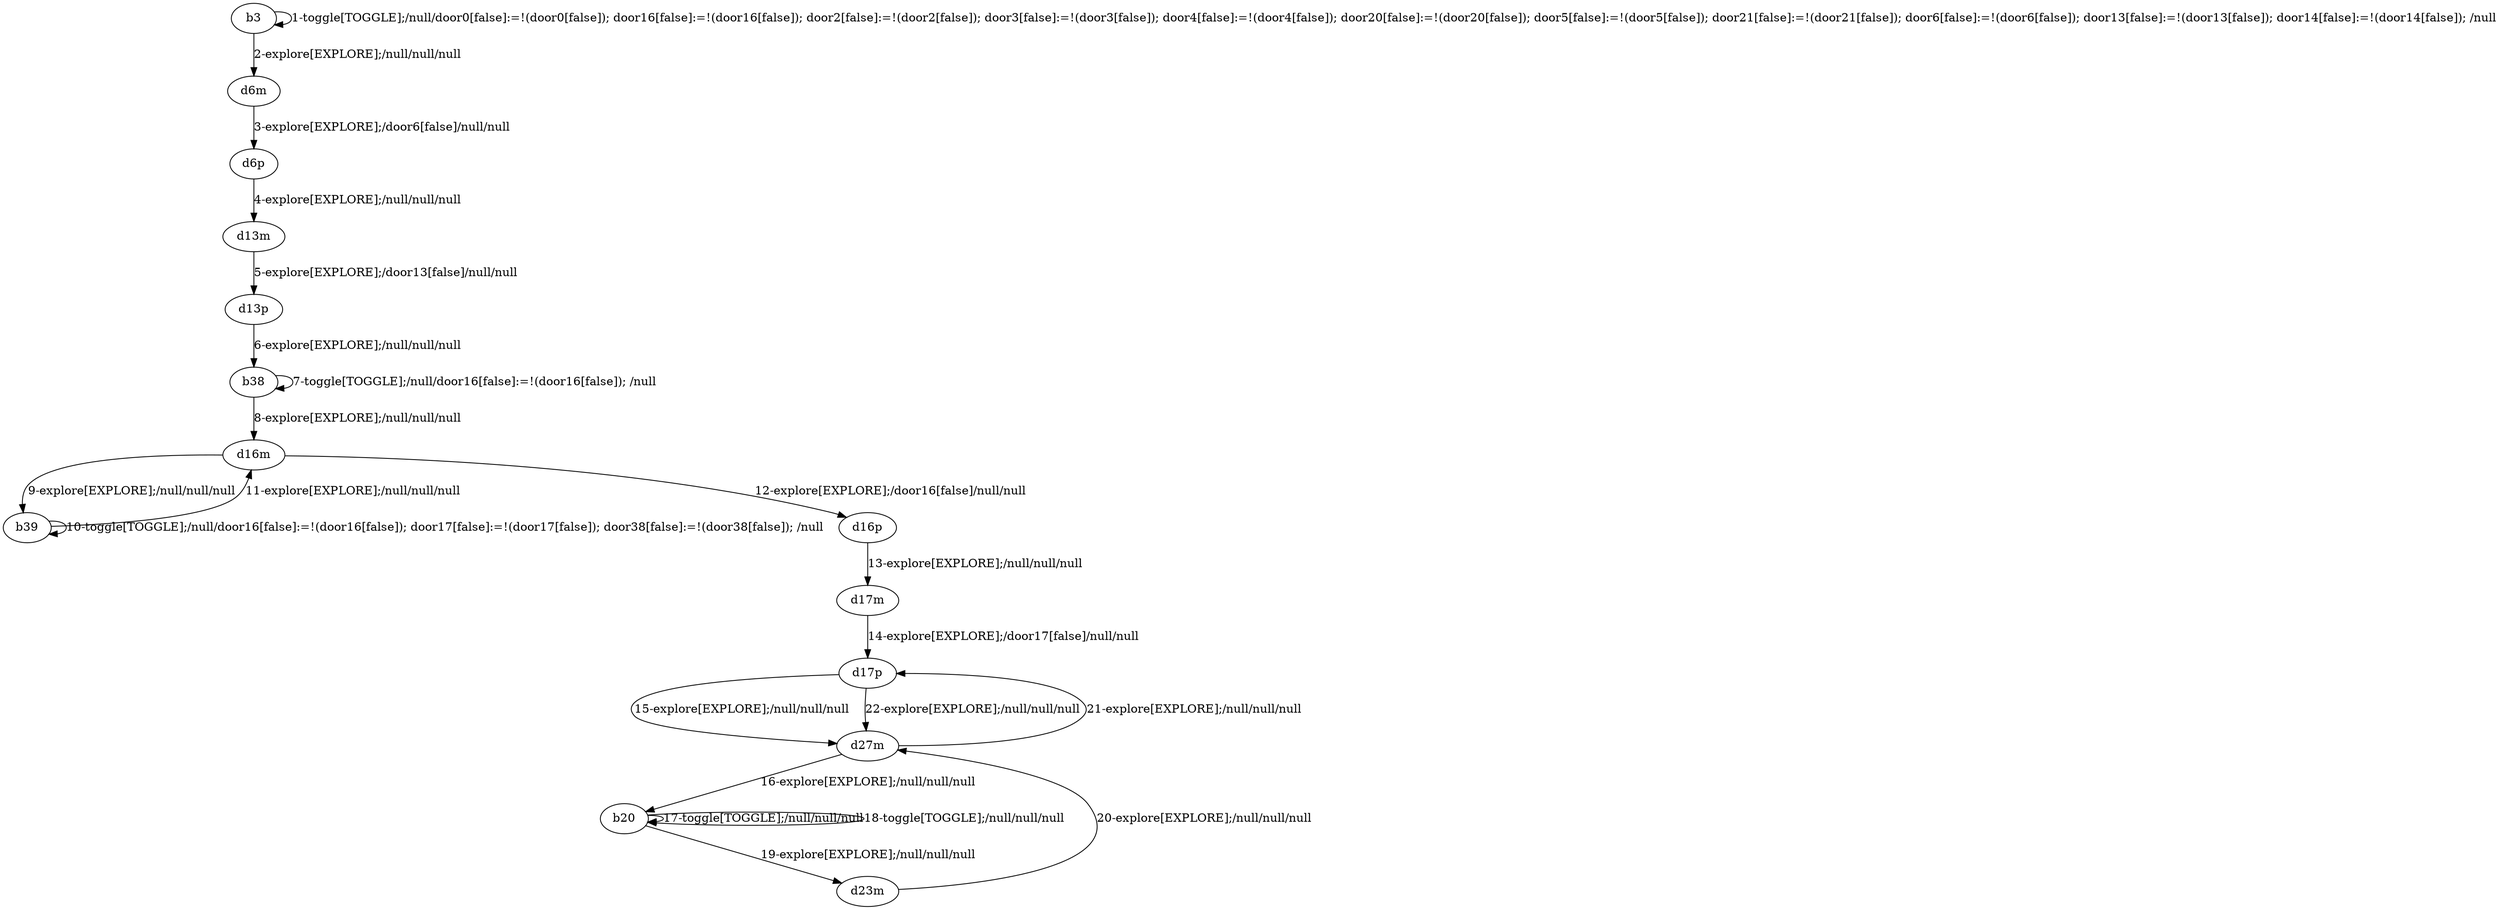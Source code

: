 # Total number of goals covered by this test: 2
# b20 --> d23m
# d23m --> d27m

digraph g {
"b3" -> "b3" [label = "1-toggle[TOGGLE];/null/door0[false]:=!(door0[false]); door16[false]:=!(door16[false]); door2[false]:=!(door2[false]); door3[false]:=!(door3[false]); door4[false]:=!(door4[false]); door20[false]:=!(door20[false]); door5[false]:=!(door5[false]); door21[false]:=!(door21[false]); door6[false]:=!(door6[false]); door13[false]:=!(door13[false]); door14[false]:=!(door14[false]); /null"];
"b3" -> "d6m" [label = "2-explore[EXPLORE];/null/null/null"];
"d6m" -> "d6p" [label = "3-explore[EXPLORE];/door6[false]/null/null"];
"d6p" -> "d13m" [label = "4-explore[EXPLORE];/null/null/null"];
"d13m" -> "d13p" [label = "5-explore[EXPLORE];/door13[false]/null/null"];
"d13p" -> "b38" [label = "6-explore[EXPLORE];/null/null/null"];
"b38" -> "b38" [label = "7-toggle[TOGGLE];/null/door16[false]:=!(door16[false]); /null"];
"b38" -> "d16m" [label = "8-explore[EXPLORE];/null/null/null"];
"d16m" -> "b39" [label = "9-explore[EXPLORE];/null/null/null"];
"b39" -> "b39" [label = "10-toggle[TOGGLE];/null/door16[false]:=!(door16[false]); door17[false]:=!(door17[false]); door38[false]:=!(door38[false]); /null"];
"b39" -> "d16m" [label = "11-explore[EXPLORE];/null/null/null"];
"d16m" -> "d16p" [label = "12-explore[EXPLORE];/door16[false]/null/null"];
"d16p" -> "d17m" [label = "13-explore[EXPLORE];/null/null/null"];
"d17m" -> "d17p" [label = "14-explore[EXPLORE];/door17[false]/null/null"];
"d17p" -> "d27m" [label = "15-explore[EXPLORE];/null/null/null"];
"d27m" -> "b20" [label = "16-explore[EXPLORE];/null/null/null"];
"b20" -> "b20" [label = "17-toggle[TOGGLE];/null/null/null"];
"b20" -> "b20" [label = "18-toggle[TOGGLE];/null/null/null"];
"b20" -> "d23m" [label = "19-explore[EXPLORE];/null/null/null"];
"d23m" -> "d27m" [label = "20-explore[EXPLORE];/null/null/null"];
"d27m" -> "d17p" [label = "21-explore[EXPLORE];/null/null/null"];
"d17p" -> "d27m" [label = "22-explore[EXPLORE];/null/null/null"];
}